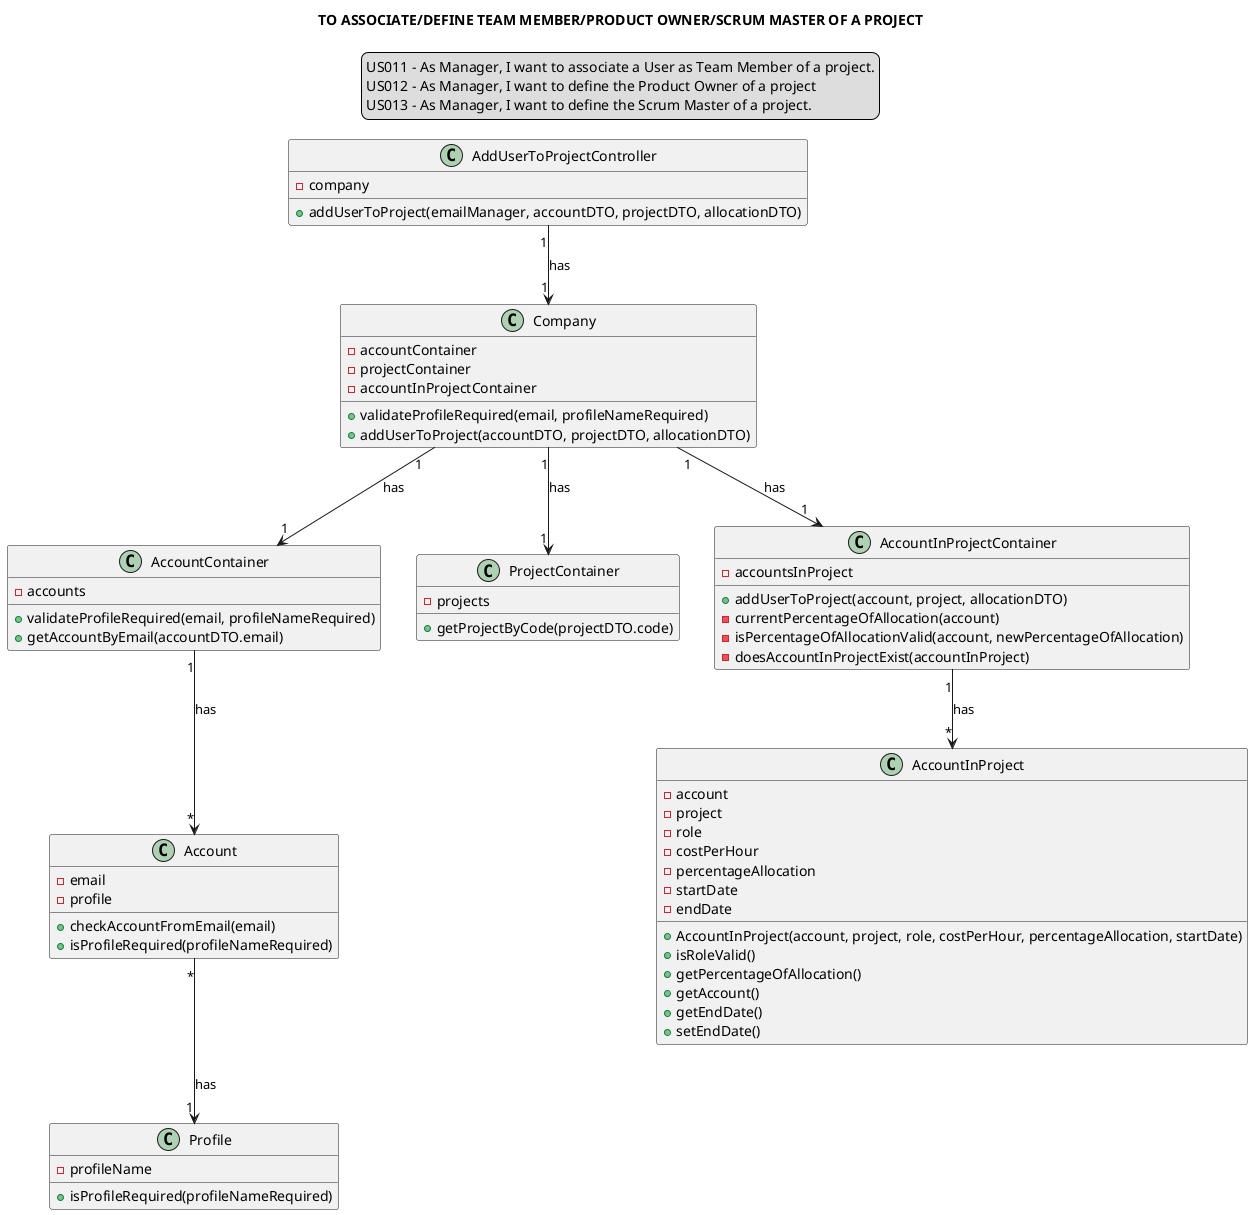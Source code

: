 @startuml

skinparam sequenceMessageAlign center
title TO ASSOCIATE/DEFINE TEAM MEMBER/PRODUCT OWNER/SCRUM MASTER OF A PROJECT
legend top
US011 - As Manager, I want to associate a User as Team Member of a project.
US012 - As Manager, I want to define the Product Owner of a project
US013 - As Manager, I want to define the Scrum Master of a project.
end legend

class AddUserToProjectController {
-company
+addUserToProject(emailManager, accountDTO, projectDTO, allocationDTO)
}

class Company {
-accountContainer
-projectContainer
-accountInProjectContainer
+validateProfileRequired(email, profileNameRequired)
+addUserToProject(accountDTO, projectDTO, allocationDTO)
}

class AccountContainer {
-accounts
+validateProfileRequired(email, profileNameRequired)
+getAccountByEmail(accountDTO.email)
}

class ProjectContainer {
-projects
+getProjectByCode(projectDTO.code)
}

class AccountInProject{
-account
-project
-role
-costPerHour
-percentageAllocation
-startDate
-endDate
+AccountInProject(account, project, role, costPerHour, percentageAllocation, startDate)
+isRoleValid()
+getPercentageOfAllocation()
+getAccount()
+getEndDate()
+setEndDate()

}
class AccountInProjectContainer{
-accountsInProject
+addUserToProject(account, project, allocationDTO)
-currentPercentageOfAllocation(account)
-isPercentageOfAllocationValid(account, newPercentageOfAllocation)
-doesAccountInProjectExist(accountInProject)
}

class "Account"{
-email
-profile
+checkAccountFromEmail(email)
+isProfileRequired(profileNameRequired)
}

class "Profile"{
-profileName
+isProfileRequired(profileNameRequired)
}


AddUserToProjectController "1"-->"1" Company:has
Company "1"-->"1" AccountInProjectContainer: has
Company "1"-->"1" AccountContainer: has
Company "1"-->"1" ProjectContainer: has
AccountInProjectContainer "1"--> "*" AccountInProject: has
"AccountContainer""1" --> "*""Account": has
"Account" "*"--> "1""Profile": has
@enduml



